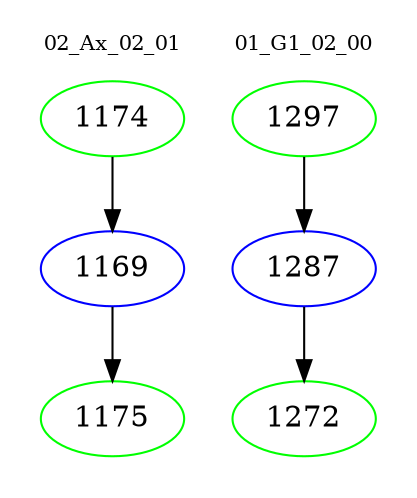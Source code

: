 digraph{
subgraph cluster_0 {
color = white
label = "02_Ax_02_01";
fontsize=10;
T0_1174 [label="1174", color="green"]
T0_1174 -> T0_1169 [color="black"]
T0_1169 [label="1169", color="blue"]
T0_1169 -> T0_1175 [color="black"]
T0_1175 [label="1175", color="green"]
}
subgraph cluster_1 {
color = white
label = "01_G1_02_00";
fontsize=10;
T1_1297 [label="1297", color="green"]
T1_1297 -> T1_1287 [color="black"]
T1_1287 [label="1287", color="blue"]
T1_1287 -> T1_1272 [color="black"]
T1_1272 [label="1272", color="green"]
}
}
